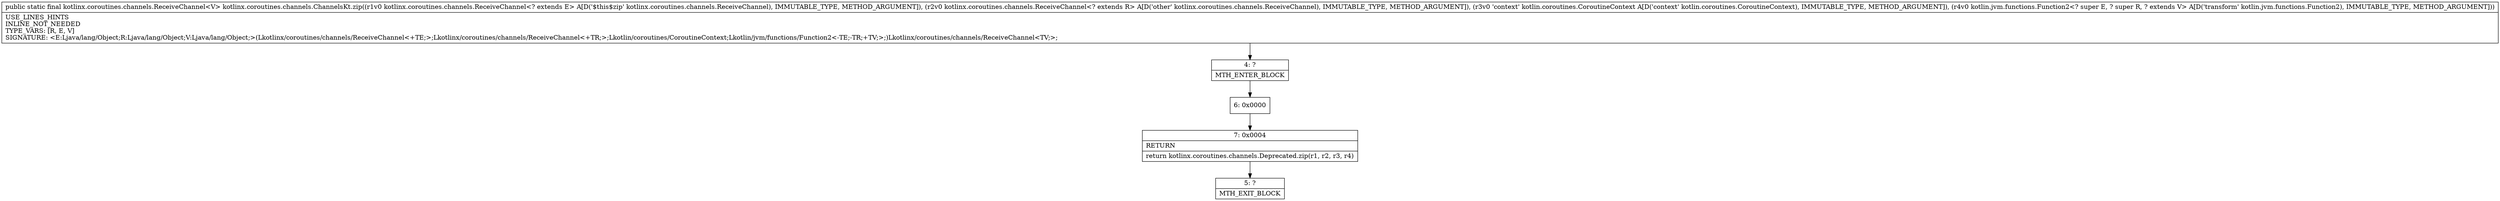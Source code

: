 digraph "CFG forkotlinx.coroutines.channels.ChannelsKt.zip(Lkotlinx\/coroutines\/channels\/ReceiveChannel;Lkotlinx\/coroutines\/channels\/ReceiveChannel;Lkotlin\/coroutines\/CoroutineContext;Lkotlin\/jvm\/functions\/Function2;)Lkotlinx\/coroutines\/channels\/ReceiveChannel;" {
Node_4 [shape=record,label="{4\:\ ?|MTH_ENTER_BLOCK\l}"];
Node_6 [shape=record,label="{6\:\ 0x0000}"];
Node_7 [shape=record,label="{7\:\ 0x0004|RETURN\l|return kotlinx.coroutines.channels.Deprecated.zip(r1, r2, r3, r4)\l}"];
Node_5 [shape=record,label="{5\:\ ?|MTH_EXIT_BLOCK\l}"];
MethodNode[shape=record,label="{public static final kotlinx.coroutines.channels.ReceiveChannel\<V\> kotlinx.coroutines.channels.ChannelsKt.zip((r1v0 kotlinx.coroutines.channels.ReceiveChannel\<? extends E\> A[D('$this$zip' kotlinx.coroutines.channels.ReceiveChannel), IMMUTABLE_TYPE, METHOD_ARGUMENT]), (r2v0 kotlinx.coroutines.channels.ReceiveChannel\<? extends R\> A[D('other' kotlinx.coroutines.channels.ReceiveChannel), IMMUTABLE_TYPE, METHOD_ARGUMENT]), (r3v0 'context' kotlin.coroutines.CoroutineContext A[D('context' kotlin.coroutines.CoroutineContext), IMMUTABLE_TYPE, METHOD_ARGUMENT]), (r4v0 kotlin.jvm.functions.Function2\<? super E, ? super R, ? extends V\> A[D('transform' kotlin.jvm.functions.Function2), IMMUTABLE_TYPE, METHOD_ARGUMENT]))  | USE_LINES_HINTS\lINLINE_NOT_NEEDED\lTYPE_VARS: [R, E, V]\lSIGNATURE: \<E:Ljava\/lang\/Object;R:Ljava\/lang\/Object;V:Ljava\/lang\/Object;\>(Lkotlinx\/coroutines\/channels\/ReceiveChannel\<+TE;\>;Lkotlinx\/coroutines\/channels\/ReceiveChannel\<+TR;\>;Lkotlin\/coroutines\/CoroutineContext;Lkotlin\/jvm\/functions\/Function2\<\-TE;\-TR;+TV;\>;)Lkotlinx\/coroutines\/channels\/ReceiveChannel\<TV;\>;\l}"];
MethodNode -> Node_4;Node_4 -> Node_6;
Node_6 -> Node_7;
Node_7 -> Node_5;
}

